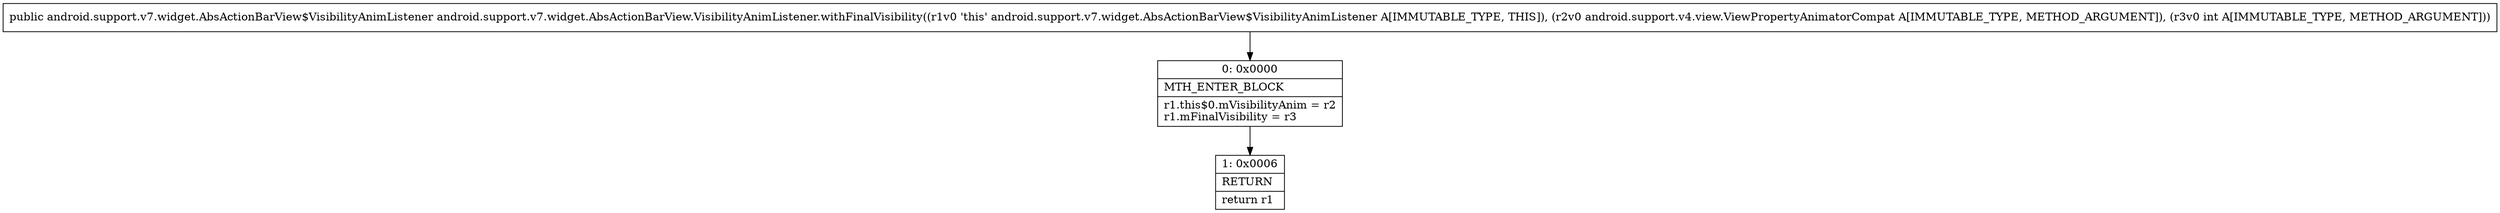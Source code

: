 digraph "CFG forandroid.support.v7.widget.AbsActionBarView.VisibilityAnimListener.withFinalVisibility(Landroid\/support\/v4\/view\/ViewPropertyAnimatorCompat;I)Landroid\/support\/v7\/widget\/AbsActionBarView$VisibilityAnimListener;" {
Node_0 [shape=record,label="{0\:\ 0x0000|MTH_ENTER_BLOCK\l|r1.this$0.mVisibilityAnim = r2\lr1.mFinalVisibility = r3\l}"];
Node_1 [shape=record,label="{1\:\ 0x0006|RETURN\l|return r1\l}"];
MethodNode[shape=record,label="{public android.support.v7.widget.AbsActionBarView$VisibilityAnimListener android.support.v7.widget.AbsActionBarView.VisibilityAnimListener.withFinalVisibility((r1v0 'this' android.support.v7.widget.AbsActionBarView$VisibilityAnimListener A[IMMUTABLE_TYPE, THIS]), (r2v0 android.support.v4.view.ViewPropertyAnimatorCompat A[IMMUTABLE_TYPE, METHOD_ARGUMENT]), (r3v0 int A[IMMUTABLE_TYPE, METHOD_ARGUMENT])) }"];
MethodNode -> Node_0;
Node_0 -> Node_1;
}

